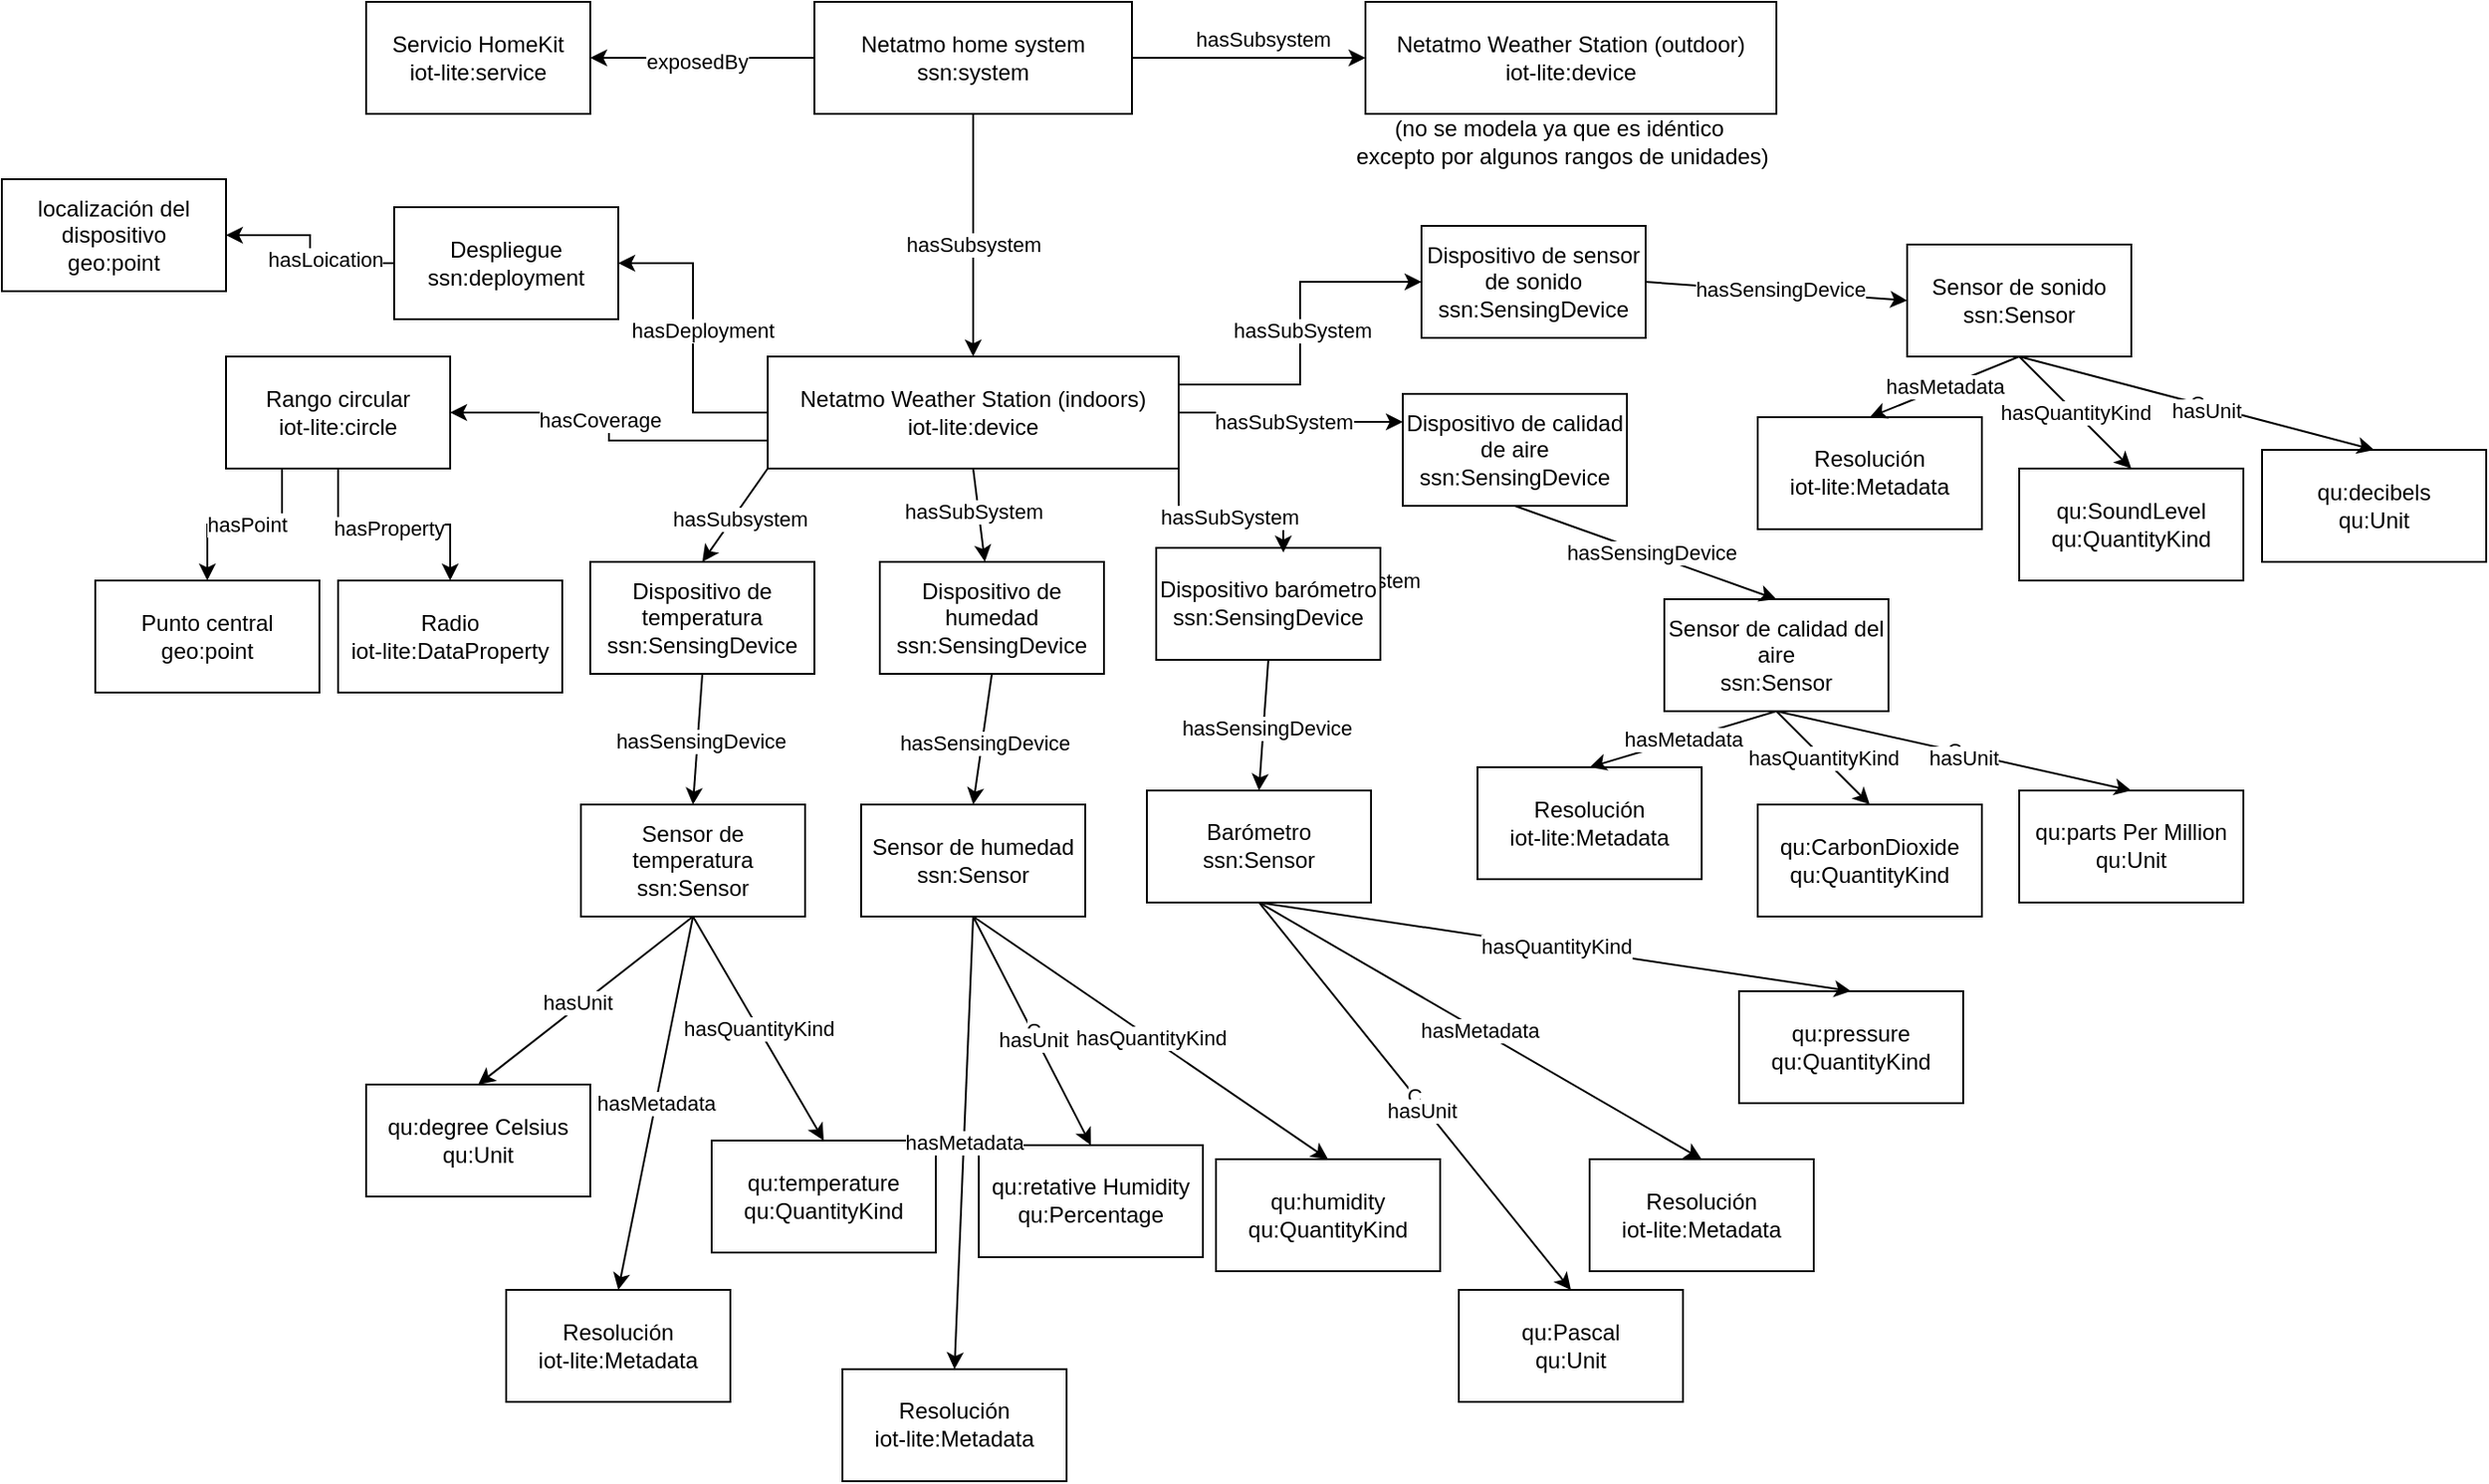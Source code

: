 <mxfile version="27.2.0">
  <diagram name="Page-1" id="zhWzLkk9HoarZvrdeZ6B">
    <mxGraphModel dx="2856" dy="1147" grid="1" gridSize="10" guides="1" tooltips="1" connect="1" arrows="1" fold="1" page="1" pageScale="1" pageWidth="850" pageHeight="1100" math="0" shadow="0">
      <root>
        <mxCell id="0" />
        <mxCell id="1" parent="0" />
        <mxCell id="B_vamv9WvxjfCDU_0sRS-92" style="edgeStyle=orthogonalEdgeStyle;rounded=0;orthogonalLoop=1;jettySize=auto;html=1;exitX=1;exitY=0.5;exitDx=0;exitDy=0;entryX=0;entryY=0.25;entryDx=0;entryDy=0;" edge="1" parent="1" source="B_vamv9WvxjfCDU_0sRS-1" target="B_vamv9WvxjfCDU_0sRS-77">
          <mxGeometry relative="1" as="geometry" />
        </mxCell>
        <mxCell id="B_vamv9WvxjfCDU_0sRS-93" value="hasSubSystem" style="edgeLabel;html=1;align=center;verticalAlign=middle;resizable=0;points=[];" vertex="1" connectable="0" parent="B_vamv9WvxjfCDU_0sRS-92">
          <mxGeometry x="0.04" y="-4" relative="1" as="geometry">
            <mxPoint x="-4" y="-4" as="offset" />
          </mxGeometry>
        </mxCell>
        <mxCell id="B_vamv9WvxjfCDU_0sRS-107" style="edgeStyle=orthogonalEdgeStyle;rounded=0;orthogonalLoop=1;jettySize=auto;html=1;exitX=1;exitY=0.25;exitDx=0;exitDy=0;entryX=0;entryY=0.5;entryDx=0;entryDy=0;" edge="1" parent="1" source="B_vamv9WvxjfCDU_0sRS-1" target="B_vamv9WvxjfCDU_0sRS-96">
          <mxGeometry relative="1" as="geometry" />
        </mxCell>
        <mxCell id="B_vamv9WvxjfCDU_0sRS-108" value="hasSubSystem" style="edgeLabel;html=1;align=center;verticalAlign=middle;resizable=0;points=[];" vertex="1" connectable="0" parent="B_vamv9WvxjfCDU_0sRS-107">
          <mxGeometry x="0.016" y="-1" relative="1" as="geometry">
            <mxPoint as="offset" />
          </mxGeometry>
        </mxCell>
        <mxCell id="B_vamv9WvxjfCDU_0sRS-110" style="edgeStyle=orthogonalEdgeStyle;rounded=0;orthogonalLoop=1;jettySize=auto;html=1;exitX=0;exitY=0.5;exitDx=0;exitDy=0;entryX=1;entryY=0.5;entryDx=0;entryDy=0;" edge="1" parent="1" source="B_vamv9WvxjfCDU_0sRS-1" target="B_vamv9WvxjfCDU_0sRS-109">
          <mxGeometry relative="1" as="geometry" />
        </mxCell>
        <mxCell id="B_vamv9WvxjfCDU_0sRS-116" value="&lt;div&gt;hasDeployment&lt;/div&gt;" style="edgeLabel;html=1;align=center;verticalAlign=middle;resizable=0;points=[];" vertex="1" connectable="0" parent="B_vamv9WvxjfCDU_0sRS-110">
          <mxGeometry x="0.05" y="-5" relative="1" as="geometry">
            <mxPoint as="offset" />
          </mxGeometry>
        </mxCell>
        <mxCell id="B_vamv9WvxjfCDU_0sRS-115" style="edgeStyle=orthogonalEdgeStyle;rounded=0;orthogonalLoop=1;jettySize=auto;html=1;exitX=0;exitY=0.75;exitDx=0;exitDy=0;entryX=1;entryY=0.5;entryDx=0;entryDy=0;" edge="1" parent="1" source="B_vamv9WvxjfCDU_0sRS-1" target="B_vamv9WvxjfCDU_0sRS-114">
          <mxGeometry relative="1" as="geometry" />
        </mxCell>
        <mxCell id="B_vamv9WvxjfCDU_0sRS-117" value="hasCoverage" style="edgeLabel;html=1;align=center;verticalAlign=middle;resizable=0;points=[];" vertex="1" connectable="0" parent="B_vamv9WvxjfCDU_0sRS-115">
          <mxGeometry x="0.038" y="2" relative="1" as="geometry">
            <mxPoint x="-3" as="offset" />
          </mxGeometry>
        </mxCell>
        <mxCell id="B_vamv9WvxjfCDU_0sRS-1" value="&lt;div&gt;Netatmo Weather Station (indoors)&lt;/div&gt;iot-lite:device" style="rounded=0;whiteSpace=wrap;html=1;" vertex="1" parent="1">
          <mxGeometry x="160" y="440" width="220" height="60" as="geometry" />
        </mxCell>
        <mxCell id="B_vamv9WvxjfCDU_0sRS-126" style="edgeStyle=orthogonalEdgeStyle;rounded=0;orthogonalLoop=1;jettySize=auto;html=1;exitX=0;exitY=0.5;exitDx=0;exitDy=0;entryX=1;entryY=0.5;entryDx=0;entryDy=0;" edge="1" parent="1" source="B_vamv9WvxjfCDU_0sRS-2" target="B_vamv9WvxjfCDU_0sRS-125">
          <mxGeometry relative="1" as="geometry" />
        </mxCell>
        <mxCell id="B_vamv9WvxjfCDU_0sRS-127" value="exposedBy" style="edgeLabel;html=1;align=center;verticalAlign=middle;resizable=0;points=[];" vertex="1" connectable="0" parent="B_vamv9WvxjfCDU_0sRS-126">
          <mxGeometry x="0.05" y="2" relative="1" as="geometry">
            <mxPoint as="offset" />
          </mxGeometry>
        </mxCell>
        <mxCell id="B_vamv9WvxjfCDU_0sRS-2" value="&lt;div&gt;Netatmo home system&lt;/div&gt;&lt;div&gt;ssn:system&lt;/div&gt;" style="rounded=0;whiteSpace=wrap;html=1;" vertex="1" parent="1">
          <mxGeometry x="185" y="250" width="170" height="60" as="geometry" />
        </mxCell>
        <mxCell id="B_vamv9WvxjfCDU_0sRS-5" value="&lt;div&gt;Netatmo Weather Station (outdoor)&lt;/div&gt;iot-lite:device" style="rounded=0;whiteSpace=wrap;html=1;" vertex="1" parent="1">
          <mxGeometry x="480" y="250" width="220" height="60" as="geometry" />
        </mxCell>
        <mxCell id="B_vamv9WvxjfCDU_0sRS-6" value="" style="endArrow=classic;html=1;rounded=0;entryX=0;entryY=0.5;entryDx=0;entryDy=0;exitX=1;exitY=0.5;exitDx=0;exitDy=0;" edge="1" parent="1" source="B_vamv9WvxjfCDU_0sRS-2" target="B_vamv9WvxjfCDU_0sRS-5">
          <mxGeometry width="50" height="50" relative="1" as="geometry">
            <mxPoint x="380" y="610" as="sourcePoint" />
            <mxPoint x="430" y="560" as="targetPoint" />
          </mxGeometry>
        </mxCell>
        <mxCell id="B_vamv9WvxjfCDU_0sRS-8" value="hasSubsystem" style="edgeLabel;html=1;align=center;verticalAlign=middle;resizable=0;points=[];" vertex="1" connectable="0" parent="B_vamv9WvxjfCDU_0sRS-6">
          <mxGeometry x="-0.216" relative="1" as="geometry">
            <mxPoint x="21" y="-10" as="offset" />
          </mxGeometry>
        </mxCell>
        <mxCell id="B_vamv9WvxjfCDU_0sRS-7" value="" style="endArrow=classic;html=1;rounded=0;entryX=0.5;entryY=0;entryDx=0;entryDy=0;exitX=0.5;exitY=1;exitDx=0;exitDy=0;" edge="1" parent="1" source="B_vamv9WvxjfCDU_0sRS-2" target="B_vamv9WvxjfCDU_0sRS-1">
          <mxGeometry width="50" height="50" relative="1" as="geometry">
            <mxPoint x="260" y="350" as="sourcePoint" />
            <mxPoint x="310" y="300" as="targetPoint" />
          </mxGeometry>
        </mxCell>
        <mxCell id="B_vamv9WvxjfCDU_0sRS-9" value="hasSubsystem" style="edgeLabel;html=1;align=center;verticalAlign=middle;resizable=0;points=[];" vertex="1" connectable="0" parent="B_vamv9WvxjfCDU_0sRS-7">
          <mxGeometry x="0.077" relative="1" as="geometry">
            <mxPoint as="offset" />
          </mxGeometry>
        </mxCell>
        <mxCell id="B_vamv9WvxjfCDU_0sRS-10" value="&lt;div&gt;(no se modela ya que es idéntico&amp;nbsp;&lt;/div&gt;&lt;div&gt;excepto por algunos rangos de unidades)&lt;/div&gt;" style="text;html=1;align=center;verticalAlign=middle;resizable=0;points=[];autosize=1;strokeColor=none;fillColor=none;" vertex="1" parent="1">
          <mxGeometry x="465" y="305" width="240" height="40" as="geometry" />
        </mxCell>
        <mxCell id="B_vamv9WvxjfCDU_0sRS-11" value="Dispositivo de temperatura&lt;br&gt;&lt;div&gt;ssn:SensingDevice&lt;/div&gt;" style="rounded=0;whiteSpace=wrap;html=1;" vertex="1" parent="1">
          <mxGeometry x="65" y="550" width="120" height="60" as="geometry" />
        </mxCell>
        <mxCell id="B_vamv9WvxjfCDU_0sRS-12" value="&lt;div&gt;Sensor de temperatura&lt;/div&gt;&lt;div&gt;ssn:Sensor&lt;/div&gt;" style="rounded=0;whiteSpace=wrap;html=1;" vertex="1" parent="1">
          <mxGeometry x="60" y="680" width="120" height="60" as="geometry" />
        </mxCell>
        <mxCell id="B_vamv9WvxjfCDU_0sRS-13" value="&lt;div&gt;&lt;div&gt;qu:degree Celsius&lt;/div&gt;&lt;/div&gt;&lt;div&gt;qu:Unit&lt;/div&gt;" style="rounded=0;whiteSpace=wrap;html=1;" vertex="1" parent="1">
          <mxGeometry x="-55" y="830" width="120" height="60" as="geometry" />
        </mxCell>
        <mxCell id="B_vamv9WvxjfCDU_0sRS-14" value="" style="endArrow=classic;html=1;rounded=0;exitX=0;exitY=1;exitDx=0;exitDy=0;entryX=0.5;entryY=0;entryDx=0;entryDy=0;" edge="1" parent="1" source="B_vamv9WvxjfCDU_0sRS-1" target="B_vamv9WvxjfCDU_0sRS-11">
          <mxGeometry width="50" height="50" relative="1" as="geometry">
            <mxPoint x="380" y="610" as="sourcePoint" />
            <mxPoint x="430" y="560" as="targetPoint" />
          </mxGeometry>
        </mxCell>
        <mxCell id="B_vamv9WvxjfCDU_0sRS-15" value="hasSubsystem" style="edgeLabel;html=1;align=center;verticalAlign=middle;resizable=0;points=[];" vertex="1" connectable="0" parent="B_vamv9WvxjfCDU_0sRS-14">
          <mxGeometry x="0.034" y="4" relative="1" as="geometry">
            <mxPoint y="-1" as="offset" />
          </mxGeometry>
        </mxCell>
        <mxCell id="B_vamv9WvxjfCDU_0sRS-16" value="" style="endArrow=classic;html=1;rounded=0;exitX=0.5;exitY=1;exitDx=0;exitDy=0;entryX=0.5;entryY=0;entryDx=0;entryDy=0;" edge="1" parent="1" source="B_vamv9WvxjfCDU_0sRS-11" target="B_vamv9WvxjfCDU_0sRS-12">
          <mxGeometry width="50" height="50" relative="1" as="geometry">
            <mxPoint x="380" y="610" as="sourcePoint" />
            <mxPoint x="430" y="560" as="targetPoint" />
          </mxGeometry>
        </mxCell>
        <mxCell id="B_vamv9WvxjfCDU_0sRS-17" value="hasSensingDevice" style="edgeLabel;html=1;align=center;verticalAlign=middle;resizable=0;points=[];" vertex="1" connectable="0" parent="B_vamv9WvxjfCDU_0sRS-16">
          <mxGeometry x="0.027" y="1" relative="1" as="geometry">
            <mxPoint as="offset" />
          </mxGeometry>
        </mxCell>
        <mxCell id="B_vamv9WvxjfCDU_0sRS-18" value="C" style="endArrow=classic;html=1;rounded=0;exitX=0.5;exitY=1;exitDx=0;exitDy=0;entryX=0.5;entryY=0;entryDx=0;entryDy=0;" edge="1" parent="1" source="B_vamv9WvxjfCDU_0sRS-12" target="B_vamv9WvxjfCDU_0sRS-13">
          <mxGeometry width="50" height="50" relative="1" as="geometry">
            <mxPoint x="380" y="610" as="sourcePoint" />
            <mxPoint x="430" y="560" as="targetPoint" />
          </mxGeometry>
        </mxCell>
        <mxCell id="B_vamv9WvxjfCDU_0sRS-22" value="hasUnit" style="edgeLabel;html=1;align=center;verticalAlign=middle;resizable=0;points=[];" vertex="1" connectable="0" parent="B_vamv9WvxjfCDU_0sRS-18">
          <mxGeometry x="0.057" y="-2" relative="1" as="geometry">
            <mxPoint as="offset" />
          </mxGeometry>
        </mxCell>
        <mxCell id="B_vamv9WvxjfCDU_0sRS-19" value="&lt;div&gt;Resolución&lt;/div&gt;&lt;div&gt;iot-lite:Metadata&lt;/div&gt;" style="rounded=0;whiteSpace=wrap;html=1;" vertex="1" parent="1">
          <mxGeometry x="20" y="940" width="120" height="60" as="geometry" />
        </mxCell>
        <mxCell id="B_vamv9WvxjfCDU_0sRS-20" value="&lt;div&gt;qu:temperature&lt;/div&gt;&lt;div&gt;qu:QuantityKind&lt;/div&gt;" style="rounded=0;whiteSpace=wrap;html=1;" vertex="1" parent="1">
          <mxGeometry x="130" y="860" width="120" height="60" as="geometry" />
        </mxCell>
        <mxCell id="B_vamv9WvxjfCDU_0sRS-21" value="hasMetadata" style="endArrow=classic;html=1;rounded=0;exitX=0.5;exitY=1;exitDx=0;exitDy=0;entryX=0.5;entryY=0;entryDx=0;entryDy=0;" edge="1" parent="1" source="B_vamv9WvxjfCDU_0sRS-12" target="B_vamv9WvxjfCDU_0sRS-19">
          <mxGeometry width="50" height="50" relative="1" as="geometry">
            <mxPoint x="225" y="820" as="sourcePoint" />
            <mxPoint x="110" y="910" as="targetPoint" />
          </mxGeometry>
        </mxCell>
        <mxCell id="B_vamv9WvxjfCDU_0sRS-23" value="hasQuantityKind" style="endArrow=classic;html=1;rounded=0;exitX=0.5;exitY=1;exitDx=0;exitDy=0;entryX=0.5;entryY=0;entryDx=0;entryDy=0;" edge="1" parent="1" source="B_vamv9WvxjfCDU_0sRS-12" target="B_vamv9WvxjfCDU_0sRS-20">
          <mxGeometry width="50" height="50" relative="1" as="geometry">
            <mxPoint x="150" y="780" as="sourcePoint" />
            <mxPoint x="110" y="980" as="targetPoint" />
          </mxGeometry>
        </mxCell>
        <mxCell id="B_vamv9WvxjfCDU_0sRS-53" value="Dispositivo de humedad&lt;div&gt;ssn:SensingDevice&lt;/div&gt;" style="rounded=0;whiteSpace=wrap;html=1;" vertex="1" parent="1">
          <mxGeometry x="220" y="550.001" width="120" height="60" as="geometry" />
        </mxCell>
        <mxCell id="B_vamv9WvxjfCDU_0sRS-54" value="&lt;div&gt;Sensor de humedad&lt;/div&gt;&lt;div&gt;ssn:Sensor&lt;/div&gt;" style="rounded=0;whiteSpace=wrap;html=1;" vertex="1" parent="1">
          <mxGeometry x="210" y="680.001" width="120" height="60" as="geometry" />
        </mxCell>
        <mxCell id="B_vamv9WvxjfCDU_0sRS-55" value="&lt;div&gt;&lt;div&gt;qu:retative Humidity&lt;/div&gt;&lt;/div&gt;&lt;div&gt;qu:Percentage&lt;/div&gt;" style="rounded=0;whiteSpace=wrap;html=1;" vertex="1" parent="1">
          <mxGeometry x="273" y="862.491" width="120" height="60" as="geometry" />
        </mxCell>
        <mxCell id="B_vamv9WvxjfCDU_0sRS-56" value="hasSubsystem" style="edgeLabel;html=1;align=center;verticalAlign=middle;resizable=0;points=[];" vertex="1" connectable="0" parent="1">
          <mxGeometry x="472.926" y="560" as="geometry" />
        </mxCell>
        <mxCell id="B_vamv9WvxjfCDU_0sRS-57" value="" style="endArrow=classic;html=1;rounded=0;exitX=0.5;exitY=1;exitDx=0;exitDy=0;entryX=0.5;entryY=0;entryDx=0;entryDy=0;" edge="1" parent="1" source="B_vamv9WvxjfCDU_0sRS-53" target="B_vamv9WvxjfCDU_0sRS-54">
          <mxGeometry width="50" height="50" relative="1" as="geometry">
            <mxPoint x="708" y="642.491" as="sourcePoint" />
            <mxPoint x="758" y="592.491" as="targetPoint" />
          </mxGeometry>
        </mxCell>
        <mxCell id="B_vamv9WvxjfCDU_0sRS-58" value="hasSensingDevice" style="edgeLabel;html=1;align=center;verticalAlign=middle;resizable=0;points=[];" vertex="1" connectable="0" parent="B_vamv9WvxjfCDU_0sRS-57">
          <mxGeometry x="0.027" y="1" relative="1" as="geometry">
            <mxPoint as="offset" />
          </mxGeometry>
        </mxCell>
        <mxCell id="B_vamv9WvxjfCDU_0sRS-59" value="C" style="endArrow=classic;html=1;rounded=0;exitX=0.5;exitY=1;exitDx=0;exitDy=0;entryX=0.5;entryY=0;entryDx=0;entryDy=0;" edge="1" parent="1" source="B_vamv9WvxjfCDU_0sRS-54" target="B_vamv9WvxjfCDU_0sRS-55">
          <mxGeometry width="50" height="50" relative="1" as="geometry">
            <mxPoint x="708" y="642.491" as="sourcePoint" />
            <mxPoint x="758" y="592.491" as="targetPoint" />
          </mxGeometry>
        </mxCell>
        <mxCell id="B_vamv9WvxjfCDU_0sRS-60" value="hasUnit" style="edgeLabel;html=1;align=center;verticalAlign=middle;resizable=0;points=[];" vertex="1" connectable="0" parent="B_vamv9WvxjfCDU_0sRS-59">
          <mxGeometry x="0.057" y="-2" relative="1" as="geometry">
            <mxPoint as="offset" />
          </mxGeometry>
        </mxCell>
        <mxCell id="B_vamv9WvxjfCDU_0sRS-61" value="&lt;div&gt;Resolución&lt;/div&gt;&lt;div&gt;iot-lite:Metadata&lt;/div&gt;" style="rounded=0;whiteSpace=wrap;html=1;" vertex="1" parent="1">
          <mxGeometry x="200" y="982.491" width="120" height="60" as="geometry" />
        </mxCell>
        <mxCell id="B_vamv9WvxjfCDU_0sRS-62" value="&lt;div&gt;qu:humidity&lt;/div&gt;&lt;div&gt;qu:QuantityKind&lt;/div&gt;" style="rounded=0;whiteSpace=wrap;html=1;" vertex="1" parent="1">
          <mxGeometry x="400" y="870.001" width="120" height="60" as="geometry" />
        </mxCell>
        <mxCell id="B_vamv9WvxjfCDU_0sRS-63" value="hasMetadata" style="endArrow=classic;html=1;rounded=0;exitX=0.5;exitY=1;exitDx=0;exitDy=0;entryX=0.5;entryY=0;entryDx=0;entryDy=0;" edge="1" parent="1" source="B_vamv9WvxjfCDU_0sRS-54" target="B_vamv9WvxjfCDU_0sRS-61">
          <mxGeometry width="50" height="50" relative="1" as="geometry">
            <mxPoint x="553" y="852.491" as="sourcePoint" />
            <mxPoint x="438" y="942.491" as="targetPoint" />
          </mxGeometry>
        </mxCell>
        <mxCell id="B_vamv9WvxjfCDU_0sRS-64" value="hasQuantityKind" style="endArrow=classic;html=1;rounded=0;exitX=0.5;exitY=1;exitDx=0;exitDy=0;entryX=0.5;entryY=0;entryDx=0;entryDy=0;" edge="1" parent="1" source="B_vamv9WvxjfCDU_0sRS-54" target="B_vamv9WvxjfCDU_0sRS-62">
          <mxGeometry width="50" height="50" relative="1" as="geometry">
            <mxPoint x="478" y="812.491" as="sourcePoint" />
            <mxPoint x="438" y="1012.491" as="targetPoint" />
          </mxGeometry>
        </mxCell>
        <mxCell id="B_vamv9WvxjfCDU_0sRS-65" value="Dispositivo barómetro&lt;div&gt;ssn:SensingDevice&lt;/div&gt;" style="rounded=0;whiteSpace=wrap;html=1;" vertex="1" parent="1">
          <mxGeometry x="368" y="542.491" width="120" height="60" as="geometry" />
        </mxCell>
        <mxCell id="B_vamv9WvxjfCDU_0sRS-66" value="&lt;div&gt;Barómetro&lt;/div&gt;&lt;div&gt;ssn:Sensor&lt;/div&gt;" style="rounded=0;whiteSpace=wrap;html=1;" vertex="1" parent="1">
          <mxGeometry x="363" y="672.491" width="120" height="60" as="geometry" />
        </mxCell>
        <mxCell id="B_vamv9WvxjfCDU_0sRS-67" value="&lt;div&gt;&lt;div&gt;qu:Pascal&lt;/div&gt;&lt;/div&gt;&lt;div&gt;qu:Unit&lt;/div&gt;" style="rounded=0;whiteSpace=wrap;html=1;" vertex="1" parent="1">
          <mxGeometry x="530" y="940.001" width="120" height="60" as="geometry" />
        </mxCell>
        <mxCell id="B_vamv9WvxjfCDU_0sRS-69" value="" style="endArrow=classic;html=1;rounded=0;exitX=0.5;exitY=1;exitDx=0;exitDy=0;entryX=0.5;entryY=0;entryDx=0;entryDy=0;" edge="1" parent="1" source="B_vamv9WvxjfCDU_0sRS-65" target="B_vamv9WvxjfCDU_0sRS-66">
          <mxGeometry width="50" height="50" relative="1" as="geometry">
            <mxPoint x="683" y="602.491" as="sourcePoint" />
            <mxPoint x="733" y="552.491" as="targetPoint" />
          </mxGeometry>
        </mxCell>
        <mxCell id="B_vamv9WvxjfCDU_0sRS-70" value="hasSensingDevice" style="edgeLabel;html=1;align=center;verticalAlign=middle;resizable=0;points=[];" vertex="1" connectable="0" parent="B_vamv9WvxjfCDU_0sRS-69">
          <mxGeometry x="0.027" y="1" relative="1" as="geometry">
            <mxPoint as="offset" />
          </mxGeometry>
        </mxCell>
        <mxCell id="B_vamv9WvxjfCDU_0sRS-71" value="C" style="endArrow=classic;html=1;rounded=0;exitX=0.5;exitY=1;exitDx=0;exitDy=0;entryX=0.5;entryY=0;entryDx=0;entryDy=0;" edge="1" parent="1" source="B_vamv9WvxjfCDU_0sRS-66" target="B_vamv9WvxjfCDU_0sRS-67">
          <mxGeometry width="50" height="50" relative="1" as="geometry">
            <mxPoint x="1045" y="672.491" as="sourcePoint" />
            <mxPoint x="1095" y="622.491" as="targetPoint" />
          </mxGeometry>
        </mxCell>
        <mxCell id="B_vamv9WvxjfCDU_0sRS-72" value="hasUnit" style="edgeLabel;html=1;align=center;verticalAlign=middle;resizable=0;points=[];" vertex="1" connectable="0" parent="B_vamv9WvxjfCDU_0sRS-71">
          <mxGeometry x="0.057" y="-2" relative="1" as="geometry">
            <mxPoint as="offset" />
          </mxGeometry>
        </mxCell>
        <mxCell id="B_vamv9WvxjfCDU_0sRS-73" value="&lt;div&gt;Resolución&lt;/div&gt;&lt;div&gt;iot-lite:Metadata&lt;/div&gt;" style="rounded=0;whiteSpace=wrap;html=1;" vertex="1" parent="1">
          <mxGeometry x="600" y="870.001" width="120" height="60" as="geometry" />
        </mxCell>
        <mxCell id="B_vamv9WvxjfCDU_0sRS-74" value="&lt;div&gt;qu:pressure&lt;/div&gt;&lt;div&gt;qu:QuantityKind&lt;/div&gt;" style="rounded=0;whiteSpace=wrap;html=1;" vertex="1" parent="1">
          <mxGeometry x="680" y="780.001" width="120" height="60" as="geometry" />
        </mxCell>
        <mxCell id="B_vamv9WvxjfCDU_0sRS-75" value="hasMetadata" style="endArrow=classic;html=1;rounded=0;exitX=0.5;exitY=1;exitDx=0;exitDy=0;entryX=0.5;entryY=0;entryDx=0;entryDy=0;" edge="1" parent="1" source="B_vamv9WvxjfCDU_0sRS-66" target="B_vamv9WvxjfCDU_0sRS-73">
          <mxGeometry width="50" height="50" relative="1" as="geometry">
            <mxPoint x="890" y="882.491" as="sourcePoint" />
            <mxPoint x="775" y="972.491" as="targetPoint" />
          </mxGeometry>
        </mxCell>
        <mxCell id="B_vamv9WvxjfCDU_0sRS-76" value="hasQuantityKind" style="endArrow=classic;html=1;rounded=0;exitX=0.5;exitY=1;exitDx=0;exitDy=0;entryX=0.5;entryY=0;entryDx=0;entryDy=0;" edge="1" parent="1" source="B_vamv9WvxjfCDU_0sRS-66" target="B_vamv9WvxjfCDU_0sRS-74">
          <mxGeometry width="50" height="50" relative="1" as="geometry">
            <mxPoint x="815" y="842.491" as="sourcePoint" />
            <mxPoint x="775" y="1042.491" as="targetPoint" />
          </mxGeometry>
        </mxCell>
        <mxCell id="B_vamv9WvxjfCDU_0sRS-77" value="Dispositivo de calidad de aire&lt;div&gt;ssn:SensingDevice&lt;/div&gt;" style="rounded=0;whiteSpace=wrap;html=1;" vertex="1" parent="1">
          <mxGeometry x="500" y="460.001" width="120" height="60" as="geometry" />
        </mxCell>
        <mxCell id="B_vamv9WvxjfCDU_0sRS-78" value="&lt;div&gt;Sensor de calidad del aire&lt;/div&gt;&lt;div&gt;ssn:Sensor&lt;/div&gt;" style="rounded=0;whiteSpace=wrap;html=1;" vertex="1" parent="1">
          <mxGeometry x="640" y="570.001" width="120" height="60" as="geometry" />
        </mxCell>
        <mxCell id="B_vamv9WvxjfCDU_0sRS-79" value="&lt;div&gt;&lt;div&gt;qu:parts Per Million&lt;/div&gt;&lt;/div&gt;&lt;div&gt;qu:Unit&lt;/div&gt;" style="rounded=0;whiteSpace=wrap;html=1;" vertex="1" parent="1">
          <mxGeometry x="830" y="672.491" width="120" height="60" as="geometry" />
        </mxCell>
        <mxCell id="B_vamv9WvxjfCDU_0sRS-81" value="" style="endArrow=classic;html=1;rounded=0;exitX=0.5;exitY=1;exitDx=0;exitDy=0;entryX=0.5;entryY=0;entryDx=0;entryDy=0;" edge="1" parent="1" source="B_vamv9WvxjfCDU_0sRS-77" target="B_vamv9WvxjfCDU_0sRS-78">
          <mxGeometry width="50" height="50" relative="1" as="geometry">
            <mxPoint x="1215" y="662.491" as="sourcePoint" />
            <mxPoint x="1265" y="612.491" as="targetPoint" />
          </mxGeometry>
        </mxCell>
        <mxCell id="B_vamv9WvxjfCDU_0sRS-82" value="hasSensingDevice" style="edgeLabel;html=1;align=center;verticalAlign=middle;resizable=0;points=[];" vertex="1" connectable="0" parent="B_vamv9WvxjfCDU_0sRS-81">
          <mxGeometry x="0.027" y="1" relative="1" as="geometry">
            <mxPoint as="offset" />
          </mxGeometry>
        </mxCell>
        <mxCell id="B_vamv9WvxjfCDU_0sRS-83" value="C" style="endArrow=classic;html=1;rounded=0;exitX=0.5;exitY=1;exitDx=0;exitDy=0;entryX=0.5;entryY=0;entryDx=0;entryDy=0;" edge="1" parent="1" source="B_vamv9WvxjfCDU_0sRS-78" target="B_vamv9WvxjfCDU_0sRS-79">
          <mxGeometry width="50" height="50" relative="1" as="geometry">
            <mxPoint x="1215" y="662.491" as="sourcePoint" />
            <mxPoint x="1265" y="612.491" as="targetPoint" />
          </mxGeometry>
        </mxCell>
        <mxCell id="B_vamv9WvxjfCDU_0sRS-84" value="hasUnit" style="edgeLabel;html=1;align=center;verticalAlign=middle;resizable=0;points=[];" vertex="1" connectable="0" parent="B_vamv9WvxjfCDU_0sRS-83">
          <mxGeometry x="0.057" y="-2" relative="1" as="geometry">
            <mxPoint as="offset" />
          </mxGeometry>
        </mxCell>
        <mxCell id="B_vamv9WvxjfCDU_0sRS-85" value="&lt;div&gt;Resolución&lt;/div&gt;&lt;div&gt;iot-lite:Metadata&lt;/div&gt;" style="rounded=0;whiteSpace=wrap;html=1;" vertex="1" parent="1">
          <mxGeometry x="540" y="660.001" width="120" height="60" as="geometry" />
        </mxCell>
        <mxCell id="B_vamv9WvxjfCDU_0sRS-86" value="&lt;div&gt;qu:CarbonDioxide&lt;/div&gt;&lt;div&gt;qu:QuantityKind&lt;/div&gt;" style="rounded=0;whiteSpace=wrap;html=1;" vertex="1" parent="1">
          <mxGeometry x="690" y="680.001" width="120" height="60" as="geometry" />
        </mxCell>
        <mxCell id="B_vamv9WvxjfCDU_0sRS-87" value="hasMetadata" style="endArrow=classic;html=1;rounded=0;exitX=0.5;exitY=1;exitDx=0;exitDy=0;entryX=0.5;entryY=0;entryDx=0;entryDy=0;" edge="1" parent="1" source="B_vamv9WvxjfCDU_0sRS-78" target="B_vamv9WvxjfCDU_0sRS-85">
          <mxGeometry width="50" height="50" relative="1" as="geometry">
            <mxPoint x="1060" y="872.491" as="sourcePoint" />
            <mxPoint x="945" y="962.491" as="targetPoint" />
          </mxGeometry>
        </mxCell>
        <mxCell id="B_vamv9WvxjfCDU_0sRS-88" value="hasQuantityKind" style="endArrow=classic;html=1;rounded=0;exitX=0.5;exitY=1;exitDx=0;exitDy=0;entryX=0.5;entryY=0;entryDx=0;entryDy=0;" edge="1" parent="1" source="B_vamv9WvxjfCDU_0sRS-78" target="B_vamv9WvxjfCDU_0sRS-86">
          <mxGeometry width="50" height="50" relative="1" as="geometry">
            <mxPoint x="985" y="832.491" as="sourcePoint" />
            <mxPoint x="945" y="1032.491" as="targetPoint" />
          </mxGeometry>
        </mxCell>
        <mxCell id="B_vamv9WvxjfCDU_0sRS-89" value="" style="endArrow=classic;html=1;rounded=0;exitX=0.5;exitY=1;exitDx=0;exitDy=0;" edge="1" parent="1" source="B_vamv9WvxjfCDU_0sRS-1" target="B_vamv9WvxjfCDU_0sRS-53">
          <mxGeometry width="50" height="50" relative="1" as="geometry">
            <mxPoint x="440" y="750" as="sourcePoint" />
            <mxPoint x="490" y="700" as="targetPoint" />
          </mxGeometry>
        </mxCell>
        <mxCell id="B_vamv9WvxjfCDU_0sRS-90" value="hasSubSystem" style="edgeLabel;html=1;align=center;verticalAlign=middle;resizable=0;points=[];" vertex="1" connectable="0" parent="B_vamv9WvxjfCDU_0sRS-89">
          <mxGeometry x="-0.094" y="-3" relative="1" as="geometry">
            <mxPoint as="offset" />
          </mxGeometry>
        </mxCell>
        <mxCell id="B_vamv9WvxjfCDU_0sRS-94" style="edgeStyle=orthogonalEdgeStyle;rounded=0;orthogonalLoop=1;jettySize=auto;html=1;exitX=1;exitY=1;exitDx=0;exitDy=0;entryX=0.567;entryY=0.042;entryDx=0;entryDy=0;entryPerimeter=0;" edge="1" parent="1" source="B_vamv9WvxjfCDU_0sRS-1" target="B_vamv9WvxjfCDU_0sRS-65">
          <mxGeometry relative="1" as="geometry" />
        </mxCell>
        <mxCell id="B_vamv9WvxjfCDU_0sRS-95" value="hasSubSystem" style="edgeLabel;html=1;align=center;verticalAlign=middle;resizable=0;points=[];" vertex="1" connectable="0" parent="B_vamv9WvxjfCDU_0sRS-94">
          <mxGeometry x="-0.064" y="-4" relative="1" as="geometry">
            <mxPoint as="offset" />
          </mxGeometry>
        </mxCell>
        <mxCell id="B_vamv9WvxjfCDU_0sRS-96" value="Dispositivo de sensor de sonido&lt;div&gt;ssn:SensingDevice&lt;/div&gt;" style="rounded=0;whiteSpace=wrap;html=1;" vertex="1" parent="1">
          <mxGeometry x="510" y="370" width="120" height="60" as="geometry" />
        </mxCell>
        <mxCell id="B_vamv9WvxjfCDU_0sRS-97" value="&lt;div&gt;Sensor de sonido&lt;/div&gt;&lt;div&gt;ssn:Sensor&lt;/div&gt;" style="rounded=0;whiteSpace=wrap;html=1;" vertex="1" parent="1">
          <mxGeometry x="770" y="380" width="120" height="60" as="geometry" />
        </mxCell>
        <mxCell id="B_vamv9WvxjfCDU_0sRS-98" value="&lt;div&gt;&lt;div&gt;qu:decibels&lt;/div&gt;&lt;/div&gt;&lt;div&gt;qu:Unit&lt;/div&gt;" style="rounded=0;whiteSpace=wrap;html=1;" vertex="1" parent="1">
          <mxGeometry x="960" y="490" width="120" height="60" as="geometry" />
        </mxCell>
        <mxCell id="B_vamv9WvxjfCDU_0sRS-99" value="" style="endArrow=classic;html=1;rounded=0;exitX=1;exitY=0.5;exitDx=0;exitDy=0;entryX=0;entryY=0.5;entryDx=0;entryDy=0;" edge="1" parent="1" source="B_vamv9WvxjfCDU_0sRS-96" target="B_vamv9WvxjfCDU_0sRS-97">
          <mxGeometry width="50" height="50" relative="1" as="geometry">
            <mxPoint x="1455" y="462.49" as="sourcePoint" />
            <mxPoint x="1505" y="412.49" as="targetPoint" />
          </mxGeometry>
        </mxCell>
        <mxCell id="B_vamv9WvxjfCDU_0sRS-100" value="hasSensingDevice" style="edgeLabel;html=1;align=center;verticalAlign=middle;resizable=0;points=[];" vertex="1" connectable="0" parent="B_vamv9WvxjfCDU_0sRS-99">
          <mxGeometry x="0.027" y="1" relative="1" as="geometry">
            <mxPoint as="offset" />
          </mxGeometry>
        </mxCell>
        <mxCell id="B_vamv9WvxjfCDU_0sRS-101" value="C" style="endArrow=classic;html=1;rounded=0;exitX=0.5;exitY=1;exitDx=0;exitDy=0;entryX=0.5;entryY=0;entryDx=0;entryDy=0;" edge="1" parent="1" source="B_vamv9WvxjfCDU_0sRS-97" target="B_vamv9WvxjfCDU_0sRS-98">
          <mxGeometry width="50" height="50" relative="1" as="geometry">
            <mxPoint x="1455" y="462.49" as="sourcePoint" />
            <mxPoint x="1505" y="412.49" as="targetPoint" />
          </mxGeometry>
        </mxCell>
        <mxCell id="B_vamv9WvxjfCDU_0sRS-102" value="hasUnit" style="edgeLabel;html=1;align=center;verticalAlign=middle;resizable=0;points=[];" vertex="1" connectable="0" parent="B_vamv9WvxjfCDU_0sRS-101">
          <mxGeometry x="0.057" y="-2" relative="1" as="geometry">
            <mxPoint as="offset" />
          </mxGeometry>
        </mxCell>
        <mxCell id="B_vamv9WvxjfCDU_0sRS-103" value="&lt;div&gt;Resolución&lt;/div&gt;&lt;div&gt;iot-lite:Metadata&lt;/div&gt;" style="rounded=0;whiteSpace=wrap;html=1;" vertex="1" parent="1">
          <mxGeometry x="690" y="472.49" width="120" height="60" as="geometry" />
        </mxCell>
        <mxCell id="B_vamv9WvxjfCDU_0sRS-104" value="&lt;div&gt;qu:SoundLevel&lt;/div&gt;&lt;div&gt;qu:QuantityKind&lt;/div&gt;" style="rounded=0;whiteSpace=wrap;html=1;" vertex="1" parent="1">
          <mxGeometry x="830" y="500" width="120" height="60" as="geometry" />
        </mxCell>
        <mxCell id="B_vamv9WvxjfCDU_0sRS-105" value="hasMetadata" style="endArrow=classic;html=1;rounded=0;exitX=0.5;exitY=1;exitDx=0;exitDy=0;entryX=0.5;entryY=0;entryDx=0;entryDy=0;" edge="1" parent="1" source="B_vamv9WvxjfCDU_0sRS-97" target="B_vamv9WvxjfCDU_0sRS-103">
          <mxGeometry width="50" height="50" relative="1" as="geometry">
            <mxPoint x="1300" y="672.49" as="sourcePoint" />
            <mxPoint x="1185" y="762.49" as="targetPoint" />
          </mxGeometry>
        </mxCell>
        <mxCell id="B_vamv9WvxjfCDU_0sRS-106" value="hasQuantityKind" style="endArrow=classic;html=1;rounded=0;exitX=0.5;exitY=1;exitDx=0;exitDy=0;entryX=0.5;entryY=0;entryDx=0;entryDy=0;" edge="1" parent="1" source="B_vamv9WvxjfCDU_0sRS-97" target="B_vamv9WvxjfCDU_0sRS-104">
          <mxGeometry width="50" height="50" relative="1" as="geometry">
            <mxPoint x="1225" y="632.49" as="sourcePoint" />
            <mxPoint x="1185" y="832.49" as="targetPoint" />
          </mxGeometry>
        </mxCell>
        <mxCell id="B_vamv9WvxjfCDU_0sRS-112" style="edgeStyle=orthogonalEdgeStyle;rounded=0;orthogonalLoop=1;jettySize=auto;html=1;exitX=0;exitY=0.5;exitDx=0;exitDy=0;entryX=1;entryY=0.5;entryDx=0;entryDy=0;" edge="1" parent="1" source="B_vamv9WvxjfCDU_0sRS-109" target="B_vamv9WvxjfCDU_0sRS-111">
          <mxGeometry relative="1" as="geometry" />
        </mxCell>
        <mxCell id="B_vamv9WvxjfCDU_0sRS-113" value="hasLoication" style="edgeLabel;html=1;align=center;verticalAlign=middle;resizable=0;points=[];" vertex="1" connectable="0" parent="B_vamv9WvxjfCDU_0sRS-112">
          <mxGeometry x="-0.1" y="-8" relative="1" as="geometry">
            <mxPoint as="offset" />
          </mxGeometry>
        </mxCell>
        <mxCell id="B_vamv9WvxjfCDU_0sRS-109" value="&lt;div&gt;Despliegue&lt;/div&gt;&lt;div&gt;ssn:deployment&lt;/div&gt;" style="rounded=0;whiteSpace=wrap;html=1;" vertex="1" parent="1">
          <mxGeometry x="-40" y="360" width="120" height="60" as="geometry" />
        </mxCell>
        <mxCell id="B_vamv9WvxjfCDU_0sRS-111" value="&lt;div&gt;localización del dispositivo&lt;/div&gt;&lt;div&gt;geo:point&lt;/div&gt;" style="rounded=0;whiteSpace=wrap;html=1;" vertex="1" parent="1">
          <mxGeometry x="-250" y="345" width="120" height="60" as="geometry" />
        </mxCell>
        <mxCell id="B_vamv9WvxjfCDU_0sRS-120" style="edgeStyle=orthogonalEdgeStyle;rounded=0;orthogonalLoop=1;jettySize=auto;html=1;exitX=0.5;exitY=1;exitDx=0;exitDy=0;" edge="1" parent="1" source="B_vamv9WvxjfCDU_0sRS-114" target="B_vamv9WvxjfCDU_0sRS-119">
          <mxGeometry relative="1" as="geometry" />
        </mxCell>
        <mxCell id="B_vamv9WvxjfCDU_0sRS-121" value="hasProperty" style="edgeLabel;html=1;align=center;verticalAlign=middle;resizable=0;points=[];" vertex="1" connectable="0" parent="B_vamv9WvxjfCDU_0sRS-120">
          <mxGeometry x="-0.05" y="-2" relative="1" as="geometry">
            <mxPoint as="offset" />
          </mxGeometry>
        </mxCell>
        <mxCell id="B_vamv9WvxjfCDU_0sRS-122" style="edgeStyle=orthogonalEdgeStyle;rounded=0;orthogonalLoop=1;jettySize=auto;html=1;exitX=0.25;exitY=1;exitDx=0;exitDy=0;entryX=0.5;entryY=0;entryDx=0;entryDy=0;" edge="1" parent="1" source="B_vamv9WvxjfCDU_0sRS-114" target="B_vamv9WvxjfCDU_0sRS-118">
          <mxGeometry relative="1" as="geometry" />
        </mxCell>
        <mxCell id="B_vamv9WvxjfCDU_0sRS-123" value="hasPoint" style="edgeLabel;html=1;align=center;verticalAlign=middle;resizable=0;points=[];" vertex="1" connectable="0" parent="B_vamv9WvxjfCDU_0sRS-122">
          <mxGeometry x="-0.017" relative="1" as="geometry">
            <mxPoint as="offset" />
          </mxGeometry>
        </mxCell>
        <mxCell id="B_vamv9WvxjfCDU_0sRS-114" value="&lt;div&gt;Rango circular&lt;/div&gt;&lt;div&gt;iot-lite:circle&lt;/div&gt;" style="rounded=0;whiteSpace=wrap;html=1;" vertex="1" parent="1">
          <mxGeometry x="-130" y="440" width="120" height="60" as="geometry" />
        </mxCell>
        <mxCell id="B_vamv9WvxjfCDU_0sRS-118" value="&lt;div&gt;Punto central&lt;/div&gt;&lt;div&gt;geo:point&lt;/div&gt;" style="rounded=0;whiteSpace=wrap;html=1;" vertex="1" parent="1">
          <mxGeometry x="-200" y="560" width="120" height="60" as="geometry" />
        </mxCell>
        <mxCell id="B_vamv9WvxjfCDU_0sRS-119" value="&lt;div&gt;Radio&lt;/div&gt;&lt;div&gt;iot-lite:DataProperty&lt;/div&gt;" style="rounded=0;whiteSpace=wrap;html=1;" vertex="1" parent="1">
          <mxGeometry x="-70" y="560" width="120" height="60" as="geometry" />
        </mxCell>
        <mxCell id="B_vamv9WvxjfCDU_0sRS-125" value="&lt;div&gt;Servicio HomeKit&lt;/div&gt;&lt;div&gt;iot-lite:service&lt;/div&gt;" style="rounded=0;whiteSpace=wrap;html=1;" vertex="1" parent="1">
          <mxGeometry x="-55" y="250" width="120" height="60" as="geometry" />
        </mxCell>
      </root>
    </mxGraphModel>
  </diagram>
</mxfile>
